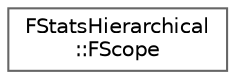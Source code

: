 digraph "Graphical Class Hierarchy"
{
 // INTERACTIVE_SVG=YES
 // LATEX_PDF_SIZE
  bgcolor="transparent";
  edge [fontname=Helvetica,fontsize=10,labelfontname=Helvetica,labelfontsize=10];
  node [fontname=Helvetica,fontsize=10,shape=box,height=0.2,width=0.4];
  rankdir="LR";
  Node0 [id="Node000000",label="FStatsHierarchical\l::FScope",height=0.2,width=0.4,color="grey40", fillcolor="white", style="filled",URL="$d3/dd3/structFStatsHierarchical_1_1FScope.html",tooltip=" "];
}
